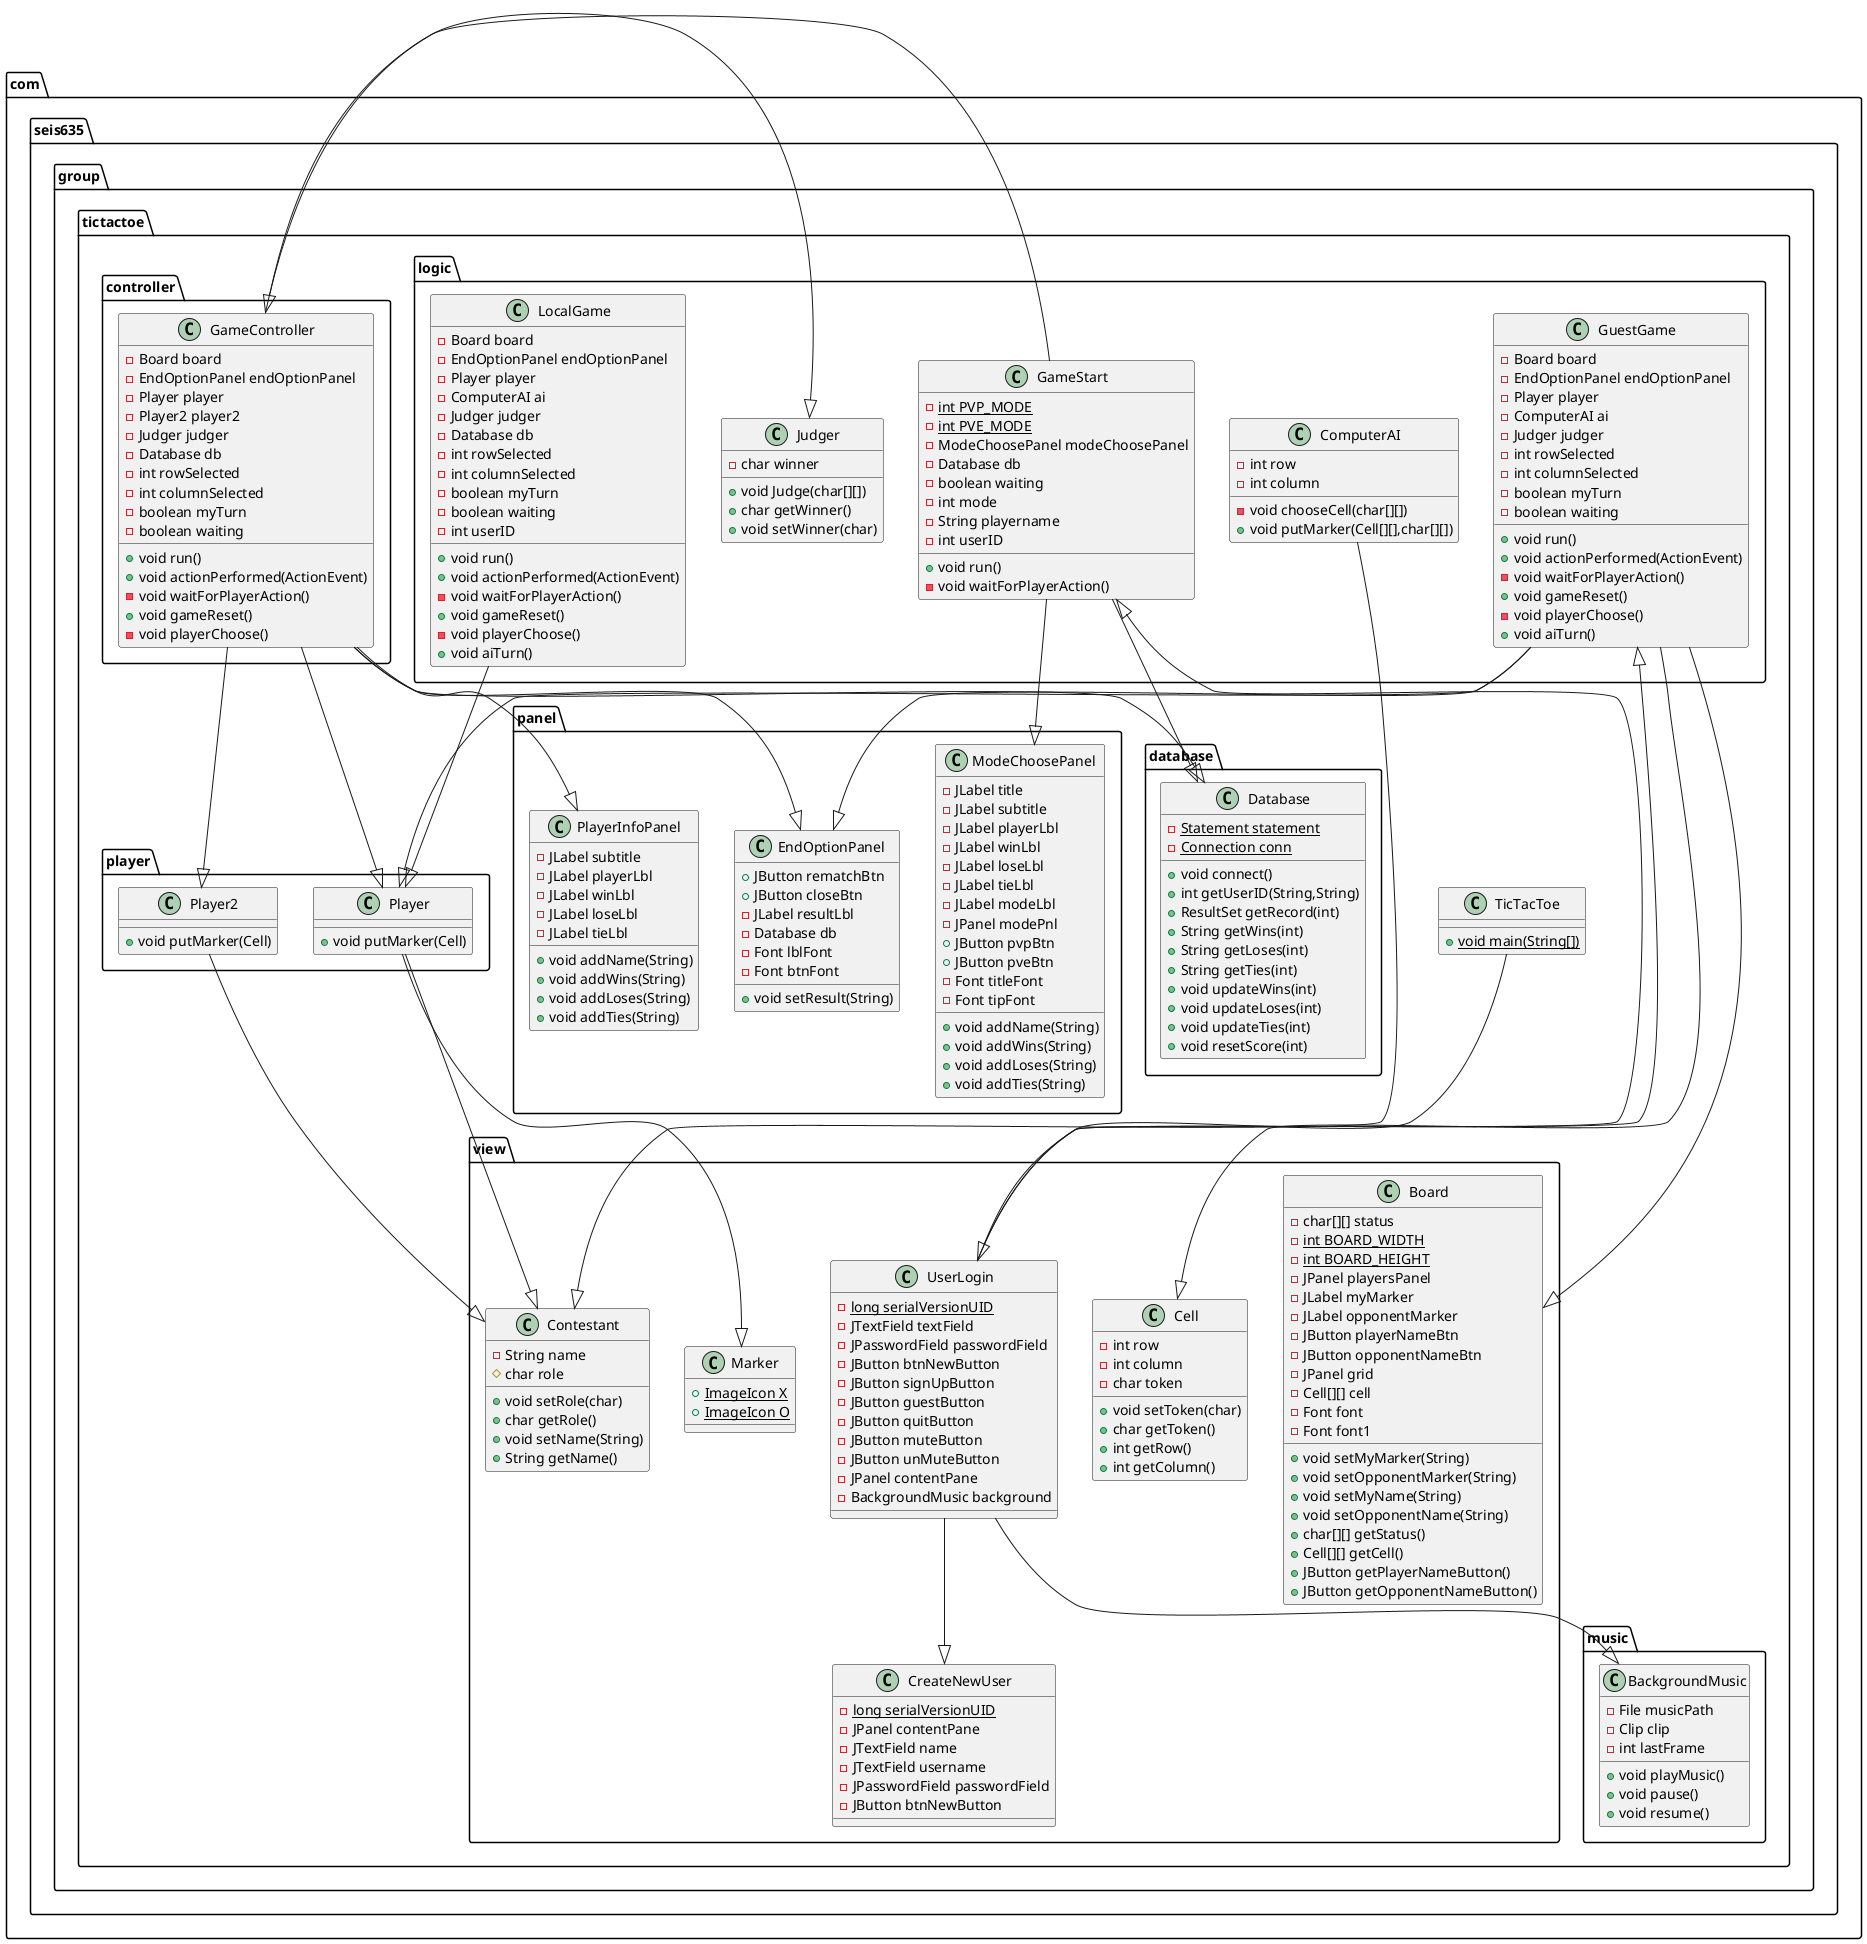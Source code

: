 @startuml
class com.seis635.group.tictactoe.view.CreateNewUser {
- {static} long serialVersionUID
- JPanel contentPane
- JTextField name
- JTextField username
- JPasswordField passwordField
- JButton btnNewButton
}
class com.seis635.group.tictactoe.database.Database {
- {static} Statement statement
- {static} Connection conn
+ void connect()
+ int getUserID(String,String)
+ ResultSet getRecord(int)
+ String getWins(int)
+ String getLoses(int)
+ String getTies(int)
+ void updateWins(int)
+ void updateLoses(int)
+ void updateTies(int)
+ void resetScore(int)
}
class com.seis635.group.tictactoe.logic.LocalGame {
- Board board
- EndOptionPanel endOptionPanel
- Player player
- ComputerAI ai
- Judger judger
- Database db
- int rowSelected
- int columnSelected
- boolean myTurn
- boolean waiting
- int userID
+ void run()
+ void actionPerformed(ActionEvent)
- void waitForPlayerAction()
+ void gameReset()
- void playerChoose()
+ void aiTurn()
}
class com.seis635.group.tictactoe.music.BackgroundMusic {
- File musicPath
- Clip clip
- int lastFrame
+ void playMusic()
+ void pause()
+ void resume()
}
class com.seis635.group.tictactoe.player.Player {
+ void putMarker(Cell)
}
class com.seis635.group.tictactoe.logic.GameStart {
- {static} int PVP_MODE
- {static} int PVE_MODE
- ModeChoosePanel modeChoosePanel
- Database db
- boolean waiting
- int mode
- String playername
- int userID
+ void run()
- void waitForPlayerAction()
}
class com.seis635.group.tictactoe.TicTacToe {
+ {static} void main(String[])
}
class com.seis635.group.tictactoe.panel.ModeChoosePanel {
- JLabel title
- JLabel subtitle
- JLabel playerLbl
- JLabel winLbl
- JLabel loseLbl
- JLabel tieLbl
- JLabel modeLbl
- JPanel modePnl
+ JButton pvpBtn
+ JButton pveBtn
- Font titleFont
- Font tipFont
+ void addName(String)
+ void addWins(String)
+ void addLoses(String)
+ void addTies(String)
}
class com.seis635.group.tictactoe.player.Player2 {
+ void putMarker(Cell)
}
class com.seis635.group.tictactoe.logic.ComputerAI {
- int row
- int column
- void chooseCell(char[][])
+ void putMarker(Cell[][],char[][])
}
class com.seis635.group.tictactoe.panel.EndOptionPanel {
+ JButton rematchBtn
+ JButton closeBtn
- JLabel resultLbl
- Database db
- Font lblFont
- Font btnFont
+ void setResult(String)
}
class com.seis635.group.tictactoe.view.Marker {
+ {static} ImageIcon X
+ {static} ImageIcon O
}
class com.seis635.group.tictactoe.view.Contestant {
- String name
# char role
+ void setRole(char)
+ char getRole()
+ void setName(String)
+ String getName()
}
class com.seis635.group.tictactoe.logic.GuestGame {
- Board board
- EndOptionPanel endOptionPanel
- Player player
- ComputerAI ai
- Judger judger
- int rowSelected
- int columnSelected
- boolean myTurn
- boolean waiting
+ void run()
+ void actionPerformed(ActionEvent)
- void waitForPlayerAction()
+ void gameReset()
- void playerChoose()
+ void aiTurn()
}
class com.seis635.group.tictactoe.view.UserLogin {
- {static} long serialVersionUID
- JTextField textField
- JPasswordField passwordField
- JButton btnNewButton
- JButton signUpButton
- JButton guestButton
- JButton quitButton
- JButton muteButton
- JButton unMuteButton
- JPanel contentPane
- BackgroundMusic background
}
class com.seis635.group.tictactoe.controller.GameController {
- Board board
- EndOptionPanel endOptionPanel
- Player player
- Player2 player2
- Judger judger
- Database db
- int rowSelected
- int columnSelected
- boolean myTurn
- boolean waiting
+ void run()
+ void actionPerformed(ActionEvent)
- void waitForPlayerAction()
+ void gameReset()
- void playerChoose()
}
class com.seis635.group.tictactoe.view.Cell {
- int row
- int column
- char token
+ void setToken(char)
+ char getToken()
+ int getRow()
+ int getColumn()
}
class com.seis635.group.tictactoe.panel.PlayerInfoPanel {
- JLabel subtitle
- JLabel playerLbl
- JLabel winLbl
- JLabel loseLbl
- JLabel tieLbl
+ void addName(String)
+ void addWins(String)
+ void addLoses(String)
+ void addTies(String)
}
class com.seis635.group.tictactoe.view.Board {
- char[][] status
- {static} int BOARD_WIDTH
- {static} int BOARD_HEIGHT
- JPanel playersPanel
- JLabel myMarker
- JLabel opponentMarker
- JButton playerNameBtn
- JButton opponentNameBtn
- JPanel grid
- Cell[][] cell
- Font font
- Font font1
+ void setMyMarker(String)
+ void setOpponentMarker(String)
+ void setMyName(String)
+ void setOpponentName(String)
+ char[][] getStatus()
+ Cell[][] getCell()
+ JButton getPlayerNameButton()
+ JButton getOpponentNameButton()
}
class com.seis635.group.tictactoe.logic.Judger {
- char winner
+ void Judge(char[][])
+ char getWinner()
+ void setWinner(char)
}

com.seis635.group.tictactoe.TicTacToe --|> com.seis635.group.tictactoe.view.UserLogin
com.seis635.group.tictactoe.view.UserLogin --|> com.seis635.group.tictactoe.music.BackgroundMusic
com.seis635.group.tictactoe.view.UserLogin --|> com.seis635.group.tictactoe.logic.GuestGame
com.seis635.group.tictactoe.view.UserLogin --|> com.seis635.group.tictactoe.logic.GameStart
com.seis635.group.tictactoe.view.UserLogin --|> com.seis635.group.tictactoe.view.CreateNewUser
com.seis635.group.tictactoe.logic.GuestGame --|> com.seis635.group.tictactoe.view.Board
com.seis635.group.tictactoe.logic.GuestGame --|> com.seis635.group.tictactoe.view.Cell
com.seis635.group.tictactoe.logic.GuestGame --|> com.seis635.group.tictactoe.panel.EndOptionPanel
com.seis635.group.tictactoe.logic.GuestGame --|> com.seis635.group.tictactoe.player.Player
com.seis635.group.tictactoe.logic.GameStart --|> com.seis635.group.tictactoe.controller.GameController
com.seis635.group.tictactoe.logic.GameStart --|> com.seis635.group.tictactoe.database.Database
com.seis635.group.tictactoe.logic.GameStart --|> com.seis635.group.tictactoe.panel.ModeChoosePanel
com.seis635.group.tictactoe.logic.LocalGame --|> com.seis635.group.tictactoe.player.Player
com.seis635.group.tictactoe.controller.GameController --|> com.seis635.group.tictactoe.database.Database
com.seis635.group.tictactoe.controller.GameController --|> com.seis635.group.tictactoe.logic.Judger
com.seis635.group.tictactoe.controller.GameController --|> com.seis635.group.tictactoe.panel.EndOptionPanel
com.seis635.group.tictactoe.controller.GameController --|> com.seis635.group.tictactoe.panel.PlayerInfoPanel
com.seis635.group.tictactoe.controller.GameController --|> com.seis635.group.tictactoe.player.Player
com.seis635.group.tictactoe.controller.GameController --|> com.seis635.group.tictactoe.player.Player2
com.seis635.group.tictactoe.player.Player --|> com.seis635.group.tictactoe.view.Contestant
com.seis635.group.tictactoe.player.Player --|> com.seis635.group.tictactoe.view.Marker
com.seis635.group.tictactoe.player.Player2 --|> com.seis635.group.tictactoe.view.Contestant
com.seis635.group.tictactoe.logic.ComputerAI --|> com.seis635.group.tictactoe.view.Contestant
@enduml
